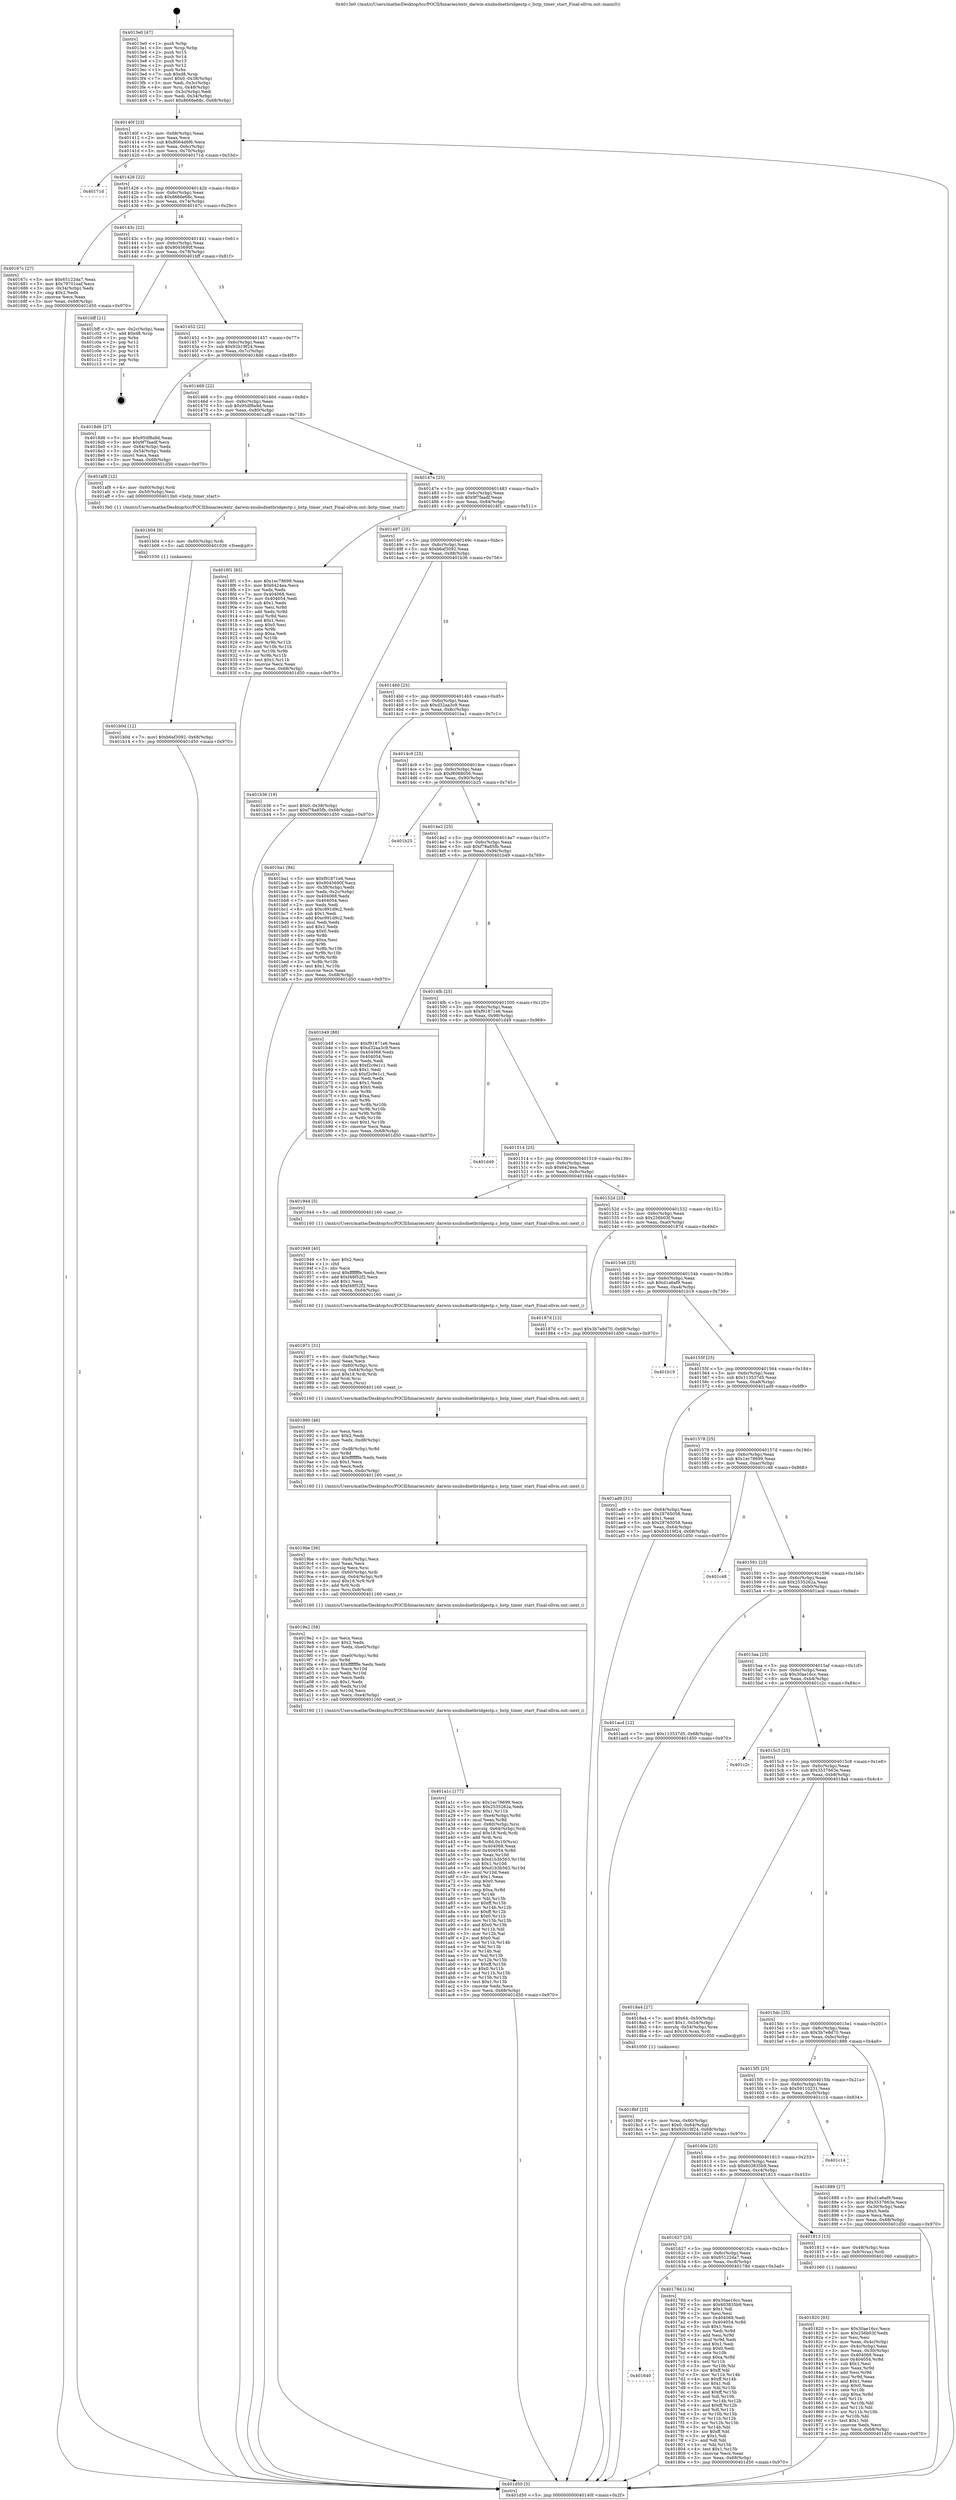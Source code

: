 digraph "0x4013e0" {
  label = "0x4013e0 (/mnt/c/Users/mathe/Desktop/tcc/POCII/binaries/extr_darwin-xnubsdnetbridgestp.c_bstp_timer_start_Final-ollvm.out::main(0))"
  labelloc = "t"
  node[shape=record]

  Entry [label="",width=0.3,height=0.3,shape=circle,fillcolor=black,style=filled]
  "0x40140f" [label="{
     0x40140f [23]\l
     | [instrs]\l
     &nbsp;&nbsp;0x40140f \<+3\>: mov -0x68(%rbp),%eax\l
     &nbsp;&nbsp;0x401412 \<+2\>: mov %eax,%ecx\l
     &nbsp;&nbsp;0x401414 \<+6\>: sub $0x8064d6f6,%ecx\l
     &nbsp;&nbsp;0x40141a \<+3\>: mov %eax,-0x6c(%rbp)\l
     &nbsp;&nbsp;0x40141d \<+3\>: mov %ecx,-0x70(%rbp)\l
     &nbsp;&nbsp;0x401420 \<+6\>: je 000000000040171d \<main+0x33d\>\l
  }"]
  "0x40171d" [label="{
     0x40171d\l
  }", style=dashed]
  "0x401426" [label="{
     0x401426 [22]\l
     | [instrs]\l
     &nbsp;&nbsp;0x401426 \<+5\>: jmp 000000000040142b \<main+0x4b\>\l
     &nbsp;&nbsp;0x40142b \<+3\>: mov -0x6c(%rbp),%eax\l
     &nbsp;&nbsp;0x40142e \<+5\>: sub $0x8666e68c,%eax\l
     &nbsp;&nbsp;0x401433 \<+3\>: mov %eax,-0x74(%rbp)\l
     &nbsp;&nbsp;0x401436 \<+6\>: je 000000000040167c \<main+0x29c\>\l
  }"]
  Exit [label="",width=0.3,height=0.3,shape=circle,fillcolor=black,style=filled,peripheries=2]
  "0x40167c" [label="{
     0x40167c [27]\l
     | [instrs]\l
     &nbsp;&nbsp;0x40167c \<+5\>: mov $0x65122da7,%eax\l
     &nbsp;&nbsp;0x401681 \<+5\>: mov $0x79701eaf,%ecx\l
     &nbsp;&nbsp;0x401686 \<+3\>: mov -0x34(%rbp),%edx\l
     &nbsp;&nbsp;0x401689 \<+3\>: cmp $0x2,%edx\l
     &nbsp;&nbsp;0x40168c \<+3\>: cmovne %ecx,%eax\l
     &nbsp;&nbsp;0x40168f \<+3\>: mov %eax,-0x68(%rbp)\l
     &nbsp;&nbsp;0x401692 \<+5\>: jmp 0000000000401d50 \<main+0x970\>\l
  }"]
  "0x40143c" [label="{
     0x40143c [22]\l
     | [instrs]\l
     &nbsp;&nbsp;0x40143c \<+5\>: jmp 0000000000401441 \<main+0x61\>\l
     &nbsp;&nbsp;0x401441 \<+3\>: mov -0x6c(%rbp),%eax\l
     &nbsp;&nbsp;0x401444 \<+5\>: sub $0x9045690f,%eax\l
     &nbsp;&nbsp;0x401449 \<+3\>: mov %eax,-0x78(%rbp)\l
     &nbsp;&nbsp;0x40144c \<+6\>: je 0000000000401bff \<main+0x81f\>\l
  }"]
  "0x401d50" [label="{
     0x401d50 [5]\l
     | [instrs]\l
     &nbsp;&nbsp;0x401d50 \<+5\>: jmp 000000000040140f \<main+0x2f\>\l
  }"]
  "0x4013e0" [label="{
     0x4013e0 [47]\l
     | [instrs]\l
     &nbsp;&nbsp;0x4013e0 \<+1\>: push %rbp\l
     &nbsp;&nbsp;0x4013e1 \<+3\>: mov %rsp,%rbp\l
     &nbsp;&nbsp;0x4013e4 \<+2\>: push %r15\l
     &nbsp;&nbsp;0x4013e6 \<+2\>: push %r14\l
     &nbsp;&nbsp;0x4013e8 \<+2\>: push %r13\l
     &nbsp;&nbsp;0x4013ea \<+2\>: push %r12\l
     &nbsp;&nbsp;0x4013ec \<+1\>: push %rbx\l
     &nbsp;&nbsp;0x4013ed \<+7\>: sub $0xd8,%rsp\l
     &nbsp;&nbsp;0x4013f4 \<+7\>: movl $0x0,-0x38(%rbp)\l
     &nbsp;&nbsp;0x4013fb \<+3\>: mov %edi,-0x3c(%rbp)\l
     &nbsp;&nbsp;0x4013fe \<+4\>: mov %rsi,-0x48(%rbp)\l
     &nbsp;&nbsp;0x401402 \<+3\>: mov -0x3c(%rbp),%edi\l
     &nbsp;&nbsp;0x401405 \<+3\>: mov %edi,-0x34(%rbp)\l
     &nbsp;&nbsp;0x401408 \<+7\>: movl $0x8666e68c,-0x68(%rbp)\l
  }"]
  "0x401b0d" [label="{
     0x401b0d [12]\l
     | [instrs]\l
     &nbsp;&nbsp;0x401b0d \<+7\>: movl $0xb6af3092,-0x68(%rbp)\l
     &nbsp;&nbsp;0x401b14 \<+5\>: jmp 0000000000401d50 \<main+0x970\>\l
  }"]
  "0x401bff" [label="{
     0x401bff [21]\l
     | [instrs]\l
     &nbsp;&nbsp;0x401bff \<+3\>: mov -0x2c(%rbp),%eax\l
     &nbsp;&nbsp;0x401c02 \<+7\>: add $0xd8,%rsp\l
     &nbsp;&nbsp;0x401c09 \<+1\>: pop %rbx\l
     &nbsp;&nbsp;0x401c0a \<+2\>: pop %r12\l
     &nbsp;&nbsp;0x401c0c \<+2\>: pop %r13\l
     &nbsp;&nbsp;0x401c0e \<+2\>: pop %r14\l
     &nbsp;&nbsp;0x401c10 \<+2\>: pop %r15\l
     &nbsp;&nbsp;0x401c12 \<+1\>: pop %rbp\l
     &nbsp;&nbsp;0x401c13 \<+1\>: ret\l
  }"]
  "0x401452" [label="{
     0x401452 [22]\l
     | [instrs]\l
     &nbsp;&nbsp;0x401452 \<+5\>: jmp 0000000000401457 \<main+0x77\>\l
     &nbsp;&nbsp;0x401457 \<+3\>: mov -0x6c(%rbp),%eax\l
     &nbsp;&nbsp;0x40145a \<+5\>: sub $0x92b19f24,%eax\l
     &nbsp;&nbsp;0x40145f \<+3\>: mov %eax,-0x7c(%rbp)\l
     &nbsp;&nbsp;0x401462 \<+6\>: je 00000000004018d6 \<main+0x4f6\>\l
  }"]
  "0x401b04" [label="{
     0x401b04 [9]\l
     | [instrs]\l
     &nbsp;&nbsp;0x401b04 \<+4\>: mov -0x60(%rbp),%rdi\l
     &nbsp;&nbsp;0x401b08 \<+5\>: call 0000000000401030 \<free@plt\>\l
     | [calls]\l
     &nbsp;&nbsp;0x401030 \{1\} (unknown)\l
  }"]
  "0x4018d6" [label="{
     0x4018d6 [27]\l
     | [instrs]\l
     &nbsp;&nbsp;0x4018d6 \<+5\>: mov $0x95df8a9d,%eax\l
     &nbsp;&nbsp;0x4018db \<+5\>: mov $0x9f7faadf,%ecx\l
     &nbsp;&nbsp;0x4018e0 \<+3\>: mov -0x64(%rbp),%edx\l
     &nbsp;&nbsp;0x4018e3 \<+3\>: cmp -0x54(%rbp),%edx\l
     &nbsp;&nbsp;0x4018e6 \<+3\>: cmovl %ecx,%eax\l
     &nbsp;&nbsp;0x4018e9 \<+3\>: mov %eax,-0x68(%rbp)\l
     &nbsp;&nbsp;0x4018ec \<+5\>: jmp 0000000000401d50 \<main+0x970\>\l
  }"]
  "0x401468" [label="{
     0x401468 [22]\l
     | [instrs]\l
     &nbsp;&nbsp;0x401468 \<+5\>: jmp 000000000040146d \<main+0x8d\>\l
     &nbsp;&nbsp;0x40146d \<+3\>: mov -0x6c(%rbp),%eax\l
     &nbsp;&nbsp;0x401470 \<+5\>: sub $0x95df8a9d,%eax\l
     &nbsp;&nbsp;0x401475 \<+3\>: mov %eax,-0x80(%rbp)\l
     &nbsp;&nbsp;0x401478 \<+6\>: je 0000000000401af8 \<main+0x718\>\l
  }"]
  "0x401a1c" [label="{
     0x401a1c [177]\l
     | [instrs]\l
     &nbsp;&nbsp;0x401a1c \<+5\>: mov $0x1ec78699,%ecx\l
     &nbsp;&nbsp;0x401a21 \<+5\>: mov $0x2535262a,%edx\l
     &nbsp;&nbsp;0x401a26 \<+3\>: mov $0x1,%r11b\l
     &nbsp;&nbsp;0x401a29 \<+7\>: mov -0xe4(%rbp),%r8d\l
     &nbsp;&nbsp;0x401a30 \<+4\>: imul %eax,%r8d\l
     &nbsp;&nbsp;0x401a34 \<+4\>: mov -0x60(%rbp),%rsi\l
     &nbsp;&nbsp;0x401a38 \<+4\>: movslq -0x64(%rbp),%rdi\l
     &nbsp;&nbsp;0x401a3c \<+4\>: imul $0x18,%rdi,%rdi\l
     &nbsp;&nbsp;0x401a40 \<+3\>: add %rdi,%rsi\l
     &nbsp;&nbsp;0x401a43 \<+4\>: mov %r8d,0x10(%rsi)\l
     &nbsp;&nbsp;0x401a47 \<+7\>: mov 0x404068,%eax\l
     &nbsp;&nbsp;0x401a4e \<+8\>: mov 0x404054,%r8d\l
     &nbsp;&nbsp;0x401a56 \<+3\>: mov %eax,%r10d\l
     &nbsp;&nbsp;0x401a59 \<+7\>: sub $0xd1b3b563,%r10d\l
     &nbsp;&nbsp;0x401a60 \<+4\>: sub $0x1,%r10d\l
     &nbsp;&nbsp;0x401a64 \<+7\>: add $0xd1b3b563,%r10d\l
     &nbsp;&nbsp;0x401a6b \<+4\>: imul %r10d,%eax\l
     &nbsp;&nbsp;0x401a6f \<+3\>: and $0x1,%eax\l
     &nbsp;&nbsp;0x401a72 \<+3\>: cmp $0x0,%eax\l
     &nbsp;&nbsp;0x401a75 \<+3\>: sete %bl\l
     &nbsp;&nbsp;0x401a78 \<+4\>: cmp $0xa,%r8d\l
     &nbsp;&nbsp;0x401a7c \<+4\>: setl %r14b\l
     &nbsp;&nbsp;0x401a80 \<+3\>: mov %bl,%r15b\l
     &nbsp;&nbsp;0x401a83 \<+4\>: xor $0xff,%r15b\l
     &nbsp;&nbsp;0x401a87 \<+3\>: mov %r14b,%r12b\l
     &nbsp;&nbsp;0x401a8a \<+4\>: xor $0xff,%r12b\l
     &nbsp;&nbsp;0x401a8e \<+4\>: xor $0x0,%r11b\l
     &nbsp;&nbsp;0x401a92 \<+3\>: mov %r15b,%r13b\l
     &nbsp;&nbsp;0x401a95 \<+4\>: and $0x0,%r13b\l
     &nbsp;&nbsp;0x401a99 \<+3\>: and %r11b,%bl\l
     &nbsp;&nbsp;0x401a9c \<+3\>: mov %r12b,%al\l
     &nbsp;&nbsp;0x401a9f \<+2\>: and $0x0,%al\l
     &nbsp;&nbsp;0x401aa1 \<+3\>: and %r11b,%r14b\l
     &nbsp;&nbsp;0x401aa4 \<+3\>: or %bl,%r13b\l
     &nbsp;&nbsp;0x401aa7 \<+3\>: or %r14b,%al\l
     &nbsp;&nbsp;0x401aaa \<+3\>: xor %al,%r13b\l
     &nbsp;&nbsp;0x401aad \<+3\>: or %r12b,%r15b\l
     &nbsp;&nbsp;0x401ab0 \<+4\>: xor $0xff,%r15b\l
     &nbsp;&nbsp;0x401ab4 \<+4\>: or $0x0,%r11b\l
     &nbsp;&nbsp;0x401ab8 \<+3\>: and %r11b,%r15b\l
     &nbsp;&nbsp;0x401abb \<+3\>: or %r15b,%r13b\l
     &nbsp;&nbsp;0x401abe \<+4\>: test $0x1,%r13b\l
     &nbsp;&nbsp;0x401ac2 \<+3\>: cmovne %edx,%ecx\l
     &nbsp;&nbsp;0x401ac5 \<+3\>: mov %ecx,-0x68(%rbp)\l
     &nbsp;&nbsp;0x401ac8 \<+5\>: jmp 0000000000401d50 \<main+0x970\>\l
  }"]
  "0x401af8" [label="{
     0x401af8 [12]\l
     | [instrs]\l
     &nbsp;&nbsp;0x401af8 \<+4\>: mov -0x60(%rbp),%rdi\l
     &nbsp;&nbsp;0x401afc \<+3\>: mov -0x50(%rbp),%esi\l
     &nbsp;&nbsp;0x401aff \<+5\>: call 00000000004013b0 \<bstp_timer_start\>\l
     | [calls]\l
     &nbsp;&nbsp;0x4013b0 \{1\} (/mnt/c/Users/mathe/Desktop/tcc/POCII/binaries/extr_darwin-xnubsdnetbridgestp.c_bstp_timer_start_Final-ollvm.out::bstp_timer_start)\l
  }"]
  "0x40147e" [label="{
     0x40147e [25]\l
     | [instrs]\l
     &nbsp;&nbsp;0x40147e \<+5\>: jmp 0000000000401483 \<main+0xa3\>\l
     &nbsp;&nbsp;0x401483 \<+3\>: mov -0x6c(%rbp),%eax\l
     &nbsp;&nbsp;0x401486 \<+5\>: sub $0x9f7faadf,%eax\l
     &nbsp;&nbsp;0x40148b \<+6\>: mov %eax,-0x84(%rbp)\l
     &nbsp;&nbsp;0x401491 \<+6\>: je 00000000004018f1 \<main+0x511\>\l
  }"]
  "0x4019e2" [label="{
     0x4019e2 [58]\l
     | [instrs]\l
     &nbsp;&nbsp;0x4019e2 \<+2\>: xor %ecx,%ecx\l
     &nbsp;&nbsp;0x4019e4 \<+5\>: mov $0x2,%edx\l
     &nbsp;&nbsp;0x4019e9 \<+6\>: mov %edx,-0xe0(%rbp)\l
     &nbsp;&nbsp;0x4019ef \<+1\>: cltd\l
     &nbsp;&nbsp;0x4019f0 \<+7\>: mov -0xe0(%rbp),%r8d\l
     &nbsp;&nbsp;0x4019f7 \<+3\>: idiv %r8d\l
     &nbsp;&nbsp;0x4019fa \<+6\>: imul $0xfffffffe,%edx,%edx\l
     &nbsp;&nbsp;0x401a00 \<+3\>: mov %ecx,%r10d\l
     &nbsp;&nbsp;0x401a03 \<+3\>: sub %edx,%r10d\l
     &nbsp;&nbsp;0x401a06 \<+2\>: mov %ecx,%edx\l
     &nbsp;&nbsp;0x401a08 \<+3\>: sub $0x1,%edx\l
     &nbsp;&nbsp;0x401a0b \<+3\>: add %edx,%r10d\l
     &nbsp;&nbsp;0x401a0e \<+3\>: sub %r10d,%ecx\l
     &nbsp;&nbsp;0x401a11 \<+6\>: mov %ecx,-0xe4(%rbp)\l
     &nbsp;&nbsp;0x401a17 \<+5\>: call 0000000000401160 \<next_i\>\l
     | [calls]\l
     &nbsp;&nbsp;0x401160 \{1\} (/mnt/c/Users/mathe/Desktop/tcc/POCII/binaries/extr_darwin-xnubsdnetbridgestp.c_bstp_timer_start_Final-ollvm.out::next_i)\l
  }"]
  "0x4018f1" [label="{
     0x4018f1 [83]\l
     | [instrs]\l
     &nbsp;&nbsp;0x4018f1 \<+5\>: mov $0x1ec78699,%eax\l
     &nbsp;&nbsp;0x4018f6 \<+5\>: mov $0x6424ea,%ecx\l
     &nbsp;&nbsp;0x4018fb \<+2\>: xor %edx,%edx\l
     &nbsp;&nbsp;0x4018fd \<+7\>: mov 0x404068,%esi\l
     &nbsp;&nbsp;0x401904 \<+7\>: mov 0x404054,%edi\l
     &nbsp;&nbsp;0x40190b \<+3\>: sub $0x1,%edx\l
     &nbsp;&nbsp;0x40190e \<+3\>: mov %esi,%r8d\l
     &nbsp;&nbsp;0x401911 \<+3\>: add %edx,%r8d\l
     &nbsp;&nbsp;0x401914 \<+4\>: imul %r8d,%esi\l
     &nbsp;&nbsp;0x401918 \<+3\>: and $0x1,%esi\l
     &nbsp;&nbsp;0x40191b \<+3\>: cmp $0x0,%esi\l
     &nbsp;&nbsp;0x40191e \<+4\>: sete %r9b\l
     &nbsp;&nbsp;0x401922 \<+3\>: cmp $0xa,%edi\l
     &nbsp;&nbsp;0x401925 \<+4\>: setl %r10b\l
     &nbsp;&nbsp;0x401929 \<+3\>: mov %r9b,%r11b\l
     &nbsp;&nbsp;0x40192c \<+3\>: and %r10b,%r11b\l
     &nbsp;&nbsp;0x40192f \<+3\>: xor %r10b,%r9b\l
     &nbsp;&nbsp;0x401932 \<+3\>: or %r9b,%r11b\l
     &nbsp;&nbsp;0x401935 \<+4\>: test $0x1,%r11b\l
     &nbsp;&nbsp;0x401939 \<+3\>: cmovne %ecx,%eax\l
     &nbsp;&nbsp;0x40193c \<+3\>: mov %eax,-0x68(%rbp)\l
     &nbsp;&nbsp;0x40193f \<+5\>: jmp 0000000000401d50 \<main+0x970\>\l
  }"]
  "0x401497" [label="{
     0x401497 [25]\l
     | [instrs]\l
     &nbsp;&nbsp;0x401497 \<+5\>: jmp 000000000040149c \<main+0xbc\>\l
     &nbsp;&nbsp;0x40149c \<+3\>: mov -0x6c(%rbp),%eax\l
     &nbsp;&nbsp;0x40149f \<+5\>: sub $0xb6af3092,%eax\l
     &nbsp;&nbsp;0x4014a4 \<+6\>: mov %eax,-0x88(%rbp)\l
     &nbsp;&nbsp;0x4014aa \<+6\>: je 0000000000401b36 \<main+0x756\>\l
  }"]
  "0x4019be" [label="{
     0x4019be [36]\l
     | [instrs]\l
     &nbsp;&nbsp;0x4019be \<+6\>: mov -0xdc(%rbp),%ecx\l
     &nbsp;&nbsp;0x4019c4 \<+3\>: imul %eax,%ecx\l
     &nbsp;&nbsp;0x4019c7 \<+3\>: movslq %ecx,%rsi\l
     &nbsp;&nbsp;0x4019ca \<+4\>: mov -0x60(%rbp),%rdi\l
     &nbsp;&nbsp;0x4019ce \<+4\>: movslq -0x64(%rbp),%r9\l
     &nbsp;&nbsp;0x4019d2 \<+4\>: imul $0x18,%r9,%r9\l
     &nbsp;&nbsp;0x4019d6 \<+3\>: add %r9,%rdi\l
     &nbsp;&nbsp;0x4019d9 \<+4\>: mov %rsi,0x8(%rdi)\l
     &nbsp;&nbsp;0x4019dd \<+5\>: call 0000000000401160 \<next_i\>\l
     | [calls]\l
     &nbsp;&nbsp;0x401160 \{1\} (/mnt/c/Users/mathe/Desktop/tcc/POCII/binaries/extr_darwin-xnubsdnetbridgestp.c_bstp_timer_start_Final-ollvm.out::next_i)\l
  }"]
  "0x401b36" [label="{
     0x401b36 [19]\l
     | [instrs]\l
     &nbsp;&nbsp;0x401b36 \<+7\>: movl $0x0,-0x38(%rbp)\l
     &nbsp;&nbsp;0x401b3d \<+7\>: movl $0xf78a85fb,-0x68(%rbp)\l
     &nbsp;&nbsp;0x401b44 \<+5\>: jmp 0000000000401d50 \<main+0x970\>\l
  }"]
  "0x4014b0" [label="{
     0x4014b0 [25]\l
     | [instrs]\l
     &nbsp;&nbsp;0x4014b0 \<+5\>: jmp 00000000004014b5 \<main+0xd5\>\l
     &nbsp;&nbsp;0x4014b5 \<+3\>: mov -0x6c(%rbp),%eax\l
     &nbsp;&nbsp;0x4014b8 \<+5\>: sub $0xd32aa3c9,%eax\l
     &nbsp;&nbsp;0x4014bd \<+6\>: mov %eax,-0x8c(%rbp)\l
     &nbsp;&nbsp;0x4014c3 \<+6\>: je 0000000000401ba1 \<main+0x7c1\>\l
  }"]
  "0x401990" [label="{
     0x401990 [46]\l
     | [instrs]\l
     &nbsp;&nbsp;0x401990 \<+2\>: xor %ecx,%ecx\l
     &nbsp;&nbsp;0x401992 \<+5\>: mov $0x2,%edx\l
     &nbsp;&nbsp;0x401997 \<+6\>: mov %edx,-0xd8(%rbp)\l
     &nbsp;&nbsp;0x40199d \<+1\>: cltd\l
     &nbsp;&nbsp;0x40199e \<+7\>: mov -0xd8(%rbp),%r8d\l
     &nbsp;&nbsp;0x4019a5 \<+3\>: idiv %r8d\l
     &nbsp;&nbsp;0x4019a8 \<+6\>: imul $0xfffffffe,%edx,%edx\l
     &nbsp;&nbsp;0x4019ae \<+3\>: sub $0x1,%ecx\l
     &nbsp;&nbsp;0x4019b1 \<+2\>: sub %ecx,%edx\l
     &nbsp;&nbsp;0x4019b3 \<+6\>: mov %edx,-0xdc(%rbp)\l
     &nbsp;&nbsp;0x4019b9 \<+5\>: call 0000000000401160 \<next_i\>\l
     | [calls]\l
     &nbsp;&nbsp;0x401160 \{1\} (/mnt/c/Users/mathe/Desktop/tcc/POCII/binaries/extr_darwin-xnubsdnetbridgestp.c_bstp_timer_start_Final-ollvm.out::next_i)\l
  }"]
  "0x401ba1" [label="{
     0x401ba1 [94]\l
     | [instrs]\l
     &nbsp;&nbsp;0x401ba1 \<+5\>: mov $0xf91871e6,%eax\l
     &nbsp;&nbsp;0x401ba6 \<+5\>: mov $0x9045690f,%ecx\l
     &nbsp;&nbsp;0x401bab \<+3\>: mov -0x38(%rbp),%edx\l
     &nbsp;&nbsp;0x401bae \<+3\>: mov %edx,-0x2c(%rbp)\l
     &nbsp;&nbsp;0x401bb1 \<+7\>: mov 0x404068,%edx\l
     &nbsp;&nbsp;0x401bb8 \<+7\>: mov 0x404054,%esi\l
     &nbsp;&nbsp;0x401bbf \<+2\>: mov %edx,%edi\l
     &nbsp;&nbsp;0x401bc1 \<+6\>: sub $0xc991d9c2,%edi\l
     &nbsp;&nbsp;0x401bc7 \<+3\>: sub $0x1,%edi\l
     &nbsp;&nbsp;0x401bca \<+6\>: add $0xc991d9c2,%edi\l
     &nbsp;&nbsp;0x401bd0 \<+3\>: imul %edi,%edx\l
     &nbsp;&nbsp;0x401bd3 \<+3\>: and $0x1,%edx\l
     &nbsp;&nbsp;0x401bd6 \<+3\>: cmp $0x0,%edx\l
     &nbsp;&nbsp;0x401bd9 \<+4\>: sete %r8b\l
     &nbsp;&nbsp;0x401bdd \<+3\>: cmp $0xa,%esi\l
     &nbsp;&nbsp;0x401be0 \<+4\>: setl %r9b\l
     &nbsp;&nbsp;0x401be4 \<+3\>: mov %r8b,%r10b\l
     &nbsp;&nbsp;0x401be7 \<+3\>: and %r9b,%r10b\l
     &nbsp;&nbsp;0x401bea \<+3\>: xor %r9b,%r8b\l
     &nbsp;&nbsp;0x401bed \<+3\>: or %r8b,%r10b\l
     &nbsp;&nbsp;0x401bf0 \<+4\>: test $0x1,%r10b\l
     &nbsp;&nbsp;0x401bf4 \<+3\>: cmovne %ecx,%eax\l
     &nbsp;&nbsp;0x401bf7 \<+3\>: mov %eax,-0x68(%rbp)\l
     &nbsp;&nbsp;0x401bfa \<+5\>: jmp 0000000000401d50 \<main+0x970\>\l
  }"]
  "0x4014c9" [label="{
     0x4014c9 [25]\l
     | [instrs]\l
     &nbsp;&nbsp;0x4014c9 \<+5\>: jmp 00000000004014ce \<main+0xee\>\l
     &nbsp;&nbsp;0x4014ce \<+3\>: mov -0x6c(%rbp),%eax\l
     &nbsp;&nbsp;0x4014d1 \<+5\>: sub $0xf6068056,%eax\l
     &nbsp;&nbsp;0x4014d6 \<+6\>: mov %eax,-0x90(%rbp)\l
     &nbsp;&nbsp;0x4014dc \<+6\>: je 0000000000401b25 \<main+0x745\>\l
  }"]
  "0x401971" [label="{
     0x401971 [31]\l
     | [instrs]\l
     &nbsp;&nbsp;0x401971 \<+6\>: mov -0xd4(%rbp),%ecx\l
     &nbsp;&nbsp;0x401977 \<+3\>: imul %eax,%ecx\l
     &nbsp;&nbsp;0x40197a \<+4\>: mov -0x60(%rbp),%rsi\l
     &nbsp;&nbsp;0x40197e \<+4\>: movslq -0x64(%rbp),%rdi\l
     &nbsp;&nbsp;0x401982 \<+4\>: imul $0x18,%rdi,%rdi\l
     &nbsp;&nbsp;0x401986 \<+3\>: add %rdi,%rsi\l
     &nbsp;&nbsp;0x401989 \<+2\>: mov %ecx,(%rsi)\l
     &nbsp;&nbsp;0x40198b \<+5\>: call 0000000000401160 \<next_i\>\l
     | [calls]\l
     &nbsp;&nbsp;0x401160 \{1\} (/mnt/c/Users/mathe/Desktop/tcc/POCII/binaries/extr_darwin-xnubsdnetbridgestp.c_bstp_timer_start_Final-ollvm.out::next_i)\l
  }"]
  "0x401b25" [label="{
     0x401b25\l
  }", style=dashed]
  "0x4014e2" [label="{
     0x4014e2 [25]\l
     | [instrs]\l
     &nbsp;&nbsp;0x4014e2 \<+5\>: jmp 00000000004014e7 \<main+0x107\>\l
     &nbsp;&nbsp;0x4014e7 \<+3\>: mov -0x6c(%rbp),%eax\l
     &nbsp;&nbsp;0x4014ea \<+5\>: sub $0xf78a85fb,%eax\l
     &nbsp;&nbsp;0x4014ef \<+6\>: mov %eax,-0x94(%rbp)\l
     &nbsp;&nbsp;0x4014f5 \<+6\>: je 0000000000401b49 \<main+0x769\>\l
  }"]
  "0x401949" [label="{
     0x401949 [40]\l
     | [instrs]\l
     &nbsp;&nbsp;0x401949 \<+5\>: mov $0x2,%ecx\l
     &nbsp;&nbsp;0x40194e \<+1\>: cltd\l
     &nbsp;&nbsp;0x40194f \<+2\>: idiv %ecx\l
     &nbsp;&nbsp;0x401951 \<+6\>: imul $0xfffffffe,%edx,%ecx\l
     &nbsp;&nbsp;0x401957 \<+6\>: add $0xf48f52f2,%ecx\l
     &nbsp;&nbsp;0x40195d \<+3\>: add $0x1,%ecx\l
     &nbsp;&nbsp;0x401960 \<+6\>: sub $0xf48f52f2,%ecx\l
     &nbsp;&nbsp;0x401966 \<+6\>: mov %ecx,-0xd4(%rbp)\l
     &nbsp;&nbsp;0x40196c \<+5\>: call 0000000000401160 \<next_i\>\l
     | [calls]\l
     &nbsp;&nbsp;0x401160 \{1\} (/mnt/c/Users/mathe/Desktop/tcc/POCII/binaries/extr_darwin-xnubsdnetbridgestp.c_bstp_timer_start_Final-ollvm.out::next_i)\l
  }"]
  "0x401b49" [label="{
     0x401b49 [88]\l
     | [instrs]\l
     &nbsp;&nbsp;0x401b49 \<+5\>: mov $0xf91871e6,%eax\l
     &nbsp;&nbsp;0x401b4e \<+5\>: mov $0xd32aa3c9,%ecx\l
     &nbsp;&nbsp;0x401b53 \<+7\>: mov 0x404068,%edx\l
     &nbsp;&nbsp;0x401b5a \<+7\>: mov 0x404054,%esi\l
     &nbsp;&nbsp;0x401b61 \<+2\>: mov %edx,%edi\l
     &nbsp;&nbsp;0x401b63 \<+6\>: add $0xf2c9e1c1,%edi\l
     &nbsp;&nbsp;0x401b69 \<+3\>: sub $0x1,%edi\l
     &nbsp;&nbsp;0x401b6c \<+6\>: sub $0xf2c9e1c1,%edi\l
     &nbsp;&nbsp;0x401b72 \<+3\>: imul %edi,%edx\l
     &nbsp;&nbsp;0x401b75 \<+3\>: and $0x1,%edx\l
     &nbsp;&nbsp;0x401b78 \<+3\>: cmp $0x0,%edx\l
     &nbsp;&nbsp;0x401b7b \<+4\>: sete %r8b\l
     &nbsp;&nbsp;0x401b7f \<+3\>: cmp $0xa,%esi\l
     &nbsp;&nbsp;0x401b82 \<+4\>: setl %r9b\l
     &nbsp;&nbsp;0x401b86 \<+3\>: mov %r8b,%r10b\l
     &nbsp;&nbsp;0x401b89 \<+3\>: and %r9b,%r10b\l
     &nbsp;&nbsp;0x401b8c \<+3\>: xor %r9b,%r8b\l
     &nbsp;&nbsp;0x401b8f \<+3\>: or %r8b,%r10b\l
     &nbsp;&nbsp;0x401b92 \<+4\>: test $0x1,%r10b\l
     &nbsp;&nbsp;0x401b96 \<+3\>: cmovne %ecx,%eax\l
     &nbsp;&nbsp;0x401b99 \<+3\>: mov %eax,-0x68(%rbp)\l
     &nbsp;&nbsp;0x401b9c \<+5\>: jmp 0000000000401d50 \<main+0x970\>\l
  }"]
  "0x4014fb" [label="{
     0x4014fb [25]\l
     | [instrs]\l
     &nbsp;&nbsp;0x4014fb \<+5\>: jmp 0000000000401500 \<main+0x120\>\l
     &nbsp;&nbsp;0x401500 \<+3\>: mov -0x6c(%rbp),%eax\l
     &nbsp;&nbsp;0x401503 \<+5\>: sub $0xf91871e6,%eax\l
     &nbsp;&nbsp;0x401508 \<+6\>: mov %eax,-0x98(%rbp)\l
     &nbsp;&nbsp;0x40150e \<+6\>: je 0000000000401d49 \<main+0x969\>\l
  }"]
  "0x4018bf" [label="{
     0x4018bf [23]\l
     | [instrs]\l
     &nbsp;&nbsp;0x4018bf \<+4\>: mov %rax,-0x60(%rbp)\l
     &nbsp;&nbsp;0x4018c3 \<+7\>: movl $0x0,-0x64(%rbp)\l
     &nbsp;&nbsp;0x4018ca \<+7\>: movl $0x92b19f24,-0x68(%rbp)\l
     &nbsp;&nbsp;0x4018d1 \<+5\>: jmp 0000000000401d50 \<main+0x970\>\l
  }"]
  "0x401d49" [label="{
     0x401d49\l
  }", style=dashed]
  "0x401514" [label="{
     0x401514 [25]\l
     | [instrs]\l
     &nbsp;&nbsp;0x401514 \<+5\>: jmp 0000000000401519 \<main+0x139\>\l
     &nbsp;&nbsp;0x401519 \<+3\>: mov -0x6c(%rbp),%eax\l
     &nbsp;&nbsp;0x40151c \<+5\>: sub $0x6424ea,%eax\l
     &nbsp;&nbsp;0x401521 \<+6\>: mov %eax,-0x9c(%rbp)\l
     &nbsp;&nbsp;0x401527 \<+6\>: je 0000000000401944 \<main+0x564\>\l
  }"]
  "0x401820" [label="{
     0x401820 [93]\l
     | [instrs]\l
     &nbsp;&nbsp;0x401820 \<+5\>: mov $0x30ae16cc,%ecx\l
     &nbsp;&nbsp;0x401825 \<+5\>: mov $0x256b03f,%edx\l
     &nbsp;&nbsp;0x40182a \<+2\>: xor %esi,%esi\l
     &nbsp;&nbsp;0x40182c \<+3\>: mov %eax,-0x4c(%rbp)\l
     &nbsp;&nbsp;0x40182f \<+3\>: mov -0x4c(%rbp),%eax\l
     &nbsp;&nbsp;0x401832 \<+3\>: mov %eax,-0x30(%rbp)\l
     &nbsp;&nbsp;0x401835 \<+7\>: mov 0x404068,%eax\l
     &nbsp;&nbsp;0x40183c \<+8\>: mov 0x404054,%r8d\l
     &nbsp;&nbsp;0x401844 \<+3\>: sub $0x1,%esi\l
     &nbsp;&nbsp;0x401847 \<+3\>: mov %eax,%r9d\l
     &nbsp;&nbsp;0x40184a \<+3\>: add %esi,%r9d\l
     &nbsp;&nbsp;0x40184d \<+4\>: imul %r9d,%eax\l
     &nbsp;&nbsp;0x401851 \<+3\>: and $0x1,%eax\l
     &nbsp;&nbsp;0x401854 \<+3\>: cmp $0x0,%eax\l
     &nbsp;&nbsp;0x401857 \<+4\>: sete %r10b\l
     &nbsp;&nbsp;0x40185b \<+4\>: cmp $0xa,%r8d\l
     &nbsp;&nbsp;0x40185f \<+4\>: setl %r11b\l
     &nbsp;&nbsp;0x401863 \<+3\>: mov %r10b,%bl\l
     &nbsp;&nbsp;0x401866 \<+3\>: and %r11b,%bl\l
     &nbsp;&nbsp;0x401869 \<+3\>: xor %r11b,%r10b\l
     &nbsp;&nbsp;0x40186c \<+3\>: or %r10b,%bl\l
     &nbsp;&nbsp;0x40186f \<+3\>: test $0x1,%bl\l
     &nbsp;&nbsp;0x401872 \<+3\>: cmovne %edx,%ecx\l
     &nbsp;&nbsp;0x401875 \<+3\>: mov %ecx,-0x68(%rbp)\l
     &nbsp;&nbsp;0x401878 \<+5\>: jmp 0000000000401d50 \<main+0x970\>\l
  }"]
  "0x401944" [label="{
     0x401944 [5]\l
     | [instrs]\l
     &nbsp;&nbsp;0x401944 \<+5\>: call 0000000000401160 \<next_i\>\l
     | [calls]\l
     &nbsp;&nbsp;0x401160 \{1\} (/mnt/c/Users/mathe/Desktop/tcc/POCII/binaries/extr_darwin-xnubsdnetbridgestp.c_bstp_timer_start_Final-ollvm.out::next_i)\l
  }"]
  "0x40152d" [label="{
     0x40152d [25]\l
     | [instrs]\l
     &nbsp;&nbsp;0x40152d \<+5\>: jmp 0000000000401532 \<main+0x152\>\l
     &nbsp;&nbsp;0x401532 \<+3\>: mov -0x6c(%rbp),%eax\l
     &nbsp;&nbsp;0x401535 \<+5\>: sub $0x256b03f,%eax\l
     &nbsp;&nbsp;0x40153a \<+6\>: mov %eax,-0xa0(%rbp)\l
     &nbsp;&nbsp;0x401540 \<+6\>: je 000000000040187d \<main+0x49d\>\l
  }"]
  "0x401640" [label="{
     0x401640\l
  }", style=dashed]
  "0x40187d" [label="{
     0x40187d [12]\l
     | [instrs]\l
     &nbsp;&nbsp;0x40187d \<+7\>: movl $0x3b7e8d70,-0x68(%rbp)\l
     &nbsp;&nbsp;0x401884 \<+5\>: jmp 0000000000401d50 \<main+0x970\>\l
  }"]
  "0x401546" [label="{
     0x401546 [25]\l
     | [instrs]\l
     &nbsp;&nbsp;0x401546 \<+5\>: jmp 000000000040154b \<main+0x16b\>\l
     &nbsp;&nbsp;0x40154b \<+3\>: mov -0x6c(%rbp),%eax\l
     &nbsp;&nbsp;0x40154e \<+5\>: sub $0xd1a6af9,%eax\l
     &nbsp;&nbsp;0x401553 \<+6\>: mov %eax,-0xa4(%rbp)\l
     &nbsp;&nbsp;0x401559 \<+6\>: je 0000000000401b19 \<main+0x739\>\l
  }"]
  "0x40178d" [label="{
     0x40178d [134]\l
     | [instrs]\l
     &nbsp;&nbsp;0x40178d \<+5\>: mov $0x30ae16cc,%eax\l
     &nbsp;&nbsp;0x401792 \<+5\>: mov $0x603835b9,%ecx\l
     &nbsp;&nbsp;0x401797 \<+2\>: mov $0x1,%dl\l
     &nbsp;&nbsp;0x401799 \<+2\>: xor %esi,%esi\l
     &nbsp;&nbsp;0x40179b \<+7\>: mov 0x404068,%edi\l
     &nbsp;&nbsp;0x4017a2 \<+8\>: mov 0x404054,%r8d\l
     &nbsp;&nbsp;0x4017aa \<+3\>: sub $0x1,%esi\l
     &nbsp;&nbsp;0x4017ad \<+3\>: mov %edi,%r9d\l
     &nbsp;&nbsp;0x4017b0 \<+3\>: add %esi,%r9d\l
     &nbsp;&nbsp;0x4017b3 \<+4\>: imul %r9d,%edi\l
     &nbsp;&nbsp;0x4017b7 \<+3\>: and $0x1,%edi\l
     &nbsp;&nbsp;0x4017ba \<+3\>: cmp $0x0,%edi\l
     &nbsp;&nbsp;0x4017bd \<+4\>: sete %r10b\l
     &nbsp;&nbsp;0x4017c1 \<+4\>: cmp $0xa,%r8d\l
     &nbsp;&nbsp;0x4017c5 \<+4\>: setl %r11b\l
     &nbsp;&nbsp;0x4017c9 \<+3\>: mov %r10b,%bl\l
     &nbsp;&nbsp;0x4017cc \<+3\>: xor $0xff,%bl\l
     &nbsp;&nbsp;0x4017cf \<+3\>: mov %r11b,%r14b\l
     &nbsp;&nbsp;0x4017d2 \<+4\>: xor $0xff,%r14b\l
     &nbsp;&nbsp;0x4017d6 \<+3\>: xor $0x1,%dl\l
     &nbsp;&nbsp;0x4017d9 \<+3\>: mov %bl,%r15b\l
     &nbsp;&nbsp;0x4017dc \<+4\>: and $0xff,%r15b\l
     &nbsp;&nbsp;0x4017e0 \<+3\>: and %dl,%r10b\l
     &nbsp;&nbsp;0x4017e3 \<+3\>: mov %r14b,%r12b\l
     &nbsp;&nbsp;0x4017e6 \<+4\>: and $0xff,%r12b\l
     &nbsp;&nbsp;0x4017ea \<+3\>: and %dl,%r11b\l
     &nbsp;&nbsp;0x4017ed \<+3\>: or %r10b,%r15b\l
     &nbsp;&nbsp;0x4017f0 \<+3\>: or %r11b,%r12b\l
     &nbsp;&nbsp;0x4017f3 \<+3\>: xor %r12b,%r15b\l
     &nbsp;&nbsp;0x4017f6 \<+3\>: or %r14b,%bl\l
     &nbsp;&nbsp;0x4017f9 \<+3\>: xor $0xff,%bl\l
     &nbsp;&nbsp;0x4017fc \<+3\>: or $0x1,%dl\l
     &nbsp;&nbsp;0x4017ff \<+2\>: and %dl,%bl\l
     &nbsp;&nbsp;0x401801 \<+3\>: or %bl,%r15b\l
     &nbsp;&nbsp;0x401804 \<+4\>: test $0x1,%r15b\l
     &nbsp;&nbsp;0x401808 \<+3\>: cmovne %ecx,%eax\l
     &nbsp;&nbsp;0x40180b \<+3\>: mov %eax,-0x68(%rbp)\l
     &nbsp;&nbsp;0x40180e \<+5\>: jmp 0000000000401d50 \<main+0x970\>\l
  }"]
  "0x401b19" [label="{
     0x401b19\l
  }", style=dashed]
  "0x40155f" [label="{
     0x40155f [25]\l
     | [instrs]\l
     &nbsp;&nbsp;0x40155f \<+5\>: jmp 0000000000401564 \<main+0x184\>\l
     &nbsp;&nbsp;0x401564 \<+3\>: mov -0x6c(%rbp),%eax\l
     &nbsp;&nbsp;0x401567 \<+5\>: sub $0x113537d5,%eax\l
     &nbsp;&nbsp;0x40156c \<+6\>: mov %eax,-0xa8(%rbp)\l
     &nbsp;&nbsp;0x401572 \<+6\>: je 0000000000401ad9 \<main+0x6f9\>\l
  }"]
  "0x401627" [label="{
     0x401627 [25]\l
     | [instrs]\l
     &nbsp;&nbsp;0x401627 \<+5\>: jmp 000000000040162c \<main+0x24c\>\l
     &nbsp;&nbsp;0x40162c \<+3\>: mov -0x6c(%rbp),%eax\l
     &nbsp;&nbsp;0x40162f \<+5\>: sub $0x65122da7,%eax\l
     &nbsp;&nbsp;0x401634 \<+6\>: mov %eax,-0xc8(%rbp)\l
     &nbsp;&nbsp;0x40163a \<+6\>: je 000000000040178d \<main+0x3ad\>\l
  }"]
  "0x401ad9" [label="{
     0x401ad9 [31]\l
     | [instrs]\l
     &nbsp;&nbsp;0x401ad9 \<+3\>: mov -0x64(%rbp),%eax\l
     &nbsp;&nbsp;0x401adc \<+5\>: add $0x28765058,%eax\l
     &nbsp;&nbsp;0x401ae1 \<+3\>: add $0x1,%eax\l
     &nbsp;&nbsp;0x401ae4 \<+5\>: sub $0x28765058,%eax\l
     &nbsp;&nbsp;0x401ae9 \<+3\>: mov %eax,-0x64(%rbp)\l
     &nbsp;&nbsp;0x401aec \<+7\>: movl $0x92b19f24,-0x68(%rbp)\l
     &nbsp;&nbsp;0x401af3 \<+5\>: jmp 0000000000401d50 \<main+0x970\>\l
  }"]
  "0x401578" [label="{
     0x401578 [25]\l
     | [instrs]\l
     &nbsp;&nbsp;0x401578 \<+5\>: jmp 000000000040157d \<main+0x19d\>\l
     &nbsp;&nbsp;0x40157d \<+3\>: mov -0x6c(%rbp),%eax\l
     &nbsp;&nbsp;0x401580 \<+5\>: sub $0x1ec78699,%eax\l
     &nbsp;&nbsp;0x401585 \<+6\>: mov %eax,-0xac(%rbp)\l
     &nbsp;&nbsp;0x40158b \<+6\>: je 0000000000401c48 \<main+0x868\>\l
  }"]
  "0x401813" [label="{
     0x401813 [13]\l
     | [instrs]\l
     &nbsp;&nbsp;0x401813 \<+4\>: mov -0x48(%rbp),%rax\l
     &nbsp;&nbsp;0x401817 \<+4\>: mov 0x8(%rax),%rdi\l
     &nbsp;&nbsp;0x40181b \<+5\>: call 0000000000401060 \<atoi@plt\>\l
     | [calls]\l
     &nbsp;&nbsp;0x401060 \{1\} (unknown)\l
  }"]
  "0x401c48" [label="{
     0x401c48\l
  }", style=dashed]
  "0x401591" [label="{
     0x401591 [25]\l
     | [instrs]\l
     &nbsp;&nbsp;0x401591 \<+5\>: jmp 0000000000401596 \<main+0x1b6\>\l
     &nbsp;&nbsp;0x401596 \<+3\>: mov -0x6c(%rbp),%eax\l
     &nbsp;&nbsp;0x401599 \<+5\>: sub $0x2535262a,%eax\l
     &nbsp;&nbsp;0x40159e \<+6\>: mov %eax,-0xb0(%rbp)\l
     &nbsp;&nbsp;0x4015a4 \<+6\>: je 0000000000401acd \<main+0x6ed\>\l
  }"]
  "0x40160e" [label="{
     0x40160e [25]\l
     | [instrs]\l
     &nbsp;&nbsp;0x40160e \<+5\>: jmp 0000000000401613 \<main+0x233\>\l
     &nbsp;&nbsp;0x401613 \<+3\>: mov -0x6c(%rbp),%eax\l
     &nbsp;&nbsp;0x401616 \<+5\>: sub $0x603835b9,%eax\l
     &nbsp;&nbsp;0x40161b \<+6\>: mov %eax,-0xc4(%rbp)\l
     &nbsp;&nbsp;0x401621 \<+6\>: je 0000000000401813 \<main+0x433\>\l
  }"]
  "0x401acd" [label="{
     0x401acd [12]\l
     | [instrs]\l
     &nbsp;&nbsp;0x401acd \<+7\>: movl $0x113537d5,-0x68(%rbp)\l
     &nbsp;&nbsp;0x401ad4 \<+5\>: jmp 0000000000401d50 \<main+0x970\>\l
  }"]
  "0x4015aa" [label="{
     0x4015aa [25]\l
     | [instrs]\l
     &nbsp;&nbsp;0x4015aa \<+5\>: jmp 00000000004015af \<main+0x1cf\>\l
     &nbsp;&nbsp;0x4015af \<+3\>: mov -0x6c(%rbp),%eax\l
     &nbsp;&nbsp;0x4015b2 \<+5\>: sub $0x30ae16cc,%eax\l
     &nbsp;&nbsp;0x4015b7 \<+6\>: mov %eax,-0xb4(%rbp)\l
     &nbsp;&nbsp;0x4015bd \<+6\>: je 0000000000401c2c \<main+0x84c\>\l
  }"]
  "0x401c14" [label="{
     0x401c14\l
  }", style=dashed]
  "0x401c2c" [label="{
     0x401c2c\l
  }", style=dashed]
  "0x4015c3" [label="{
     0x4015c3 [25]\l
     | [instrs]\l
     &nbsp;&nbsp;0x4015c3 \<+5\>: jmp 00000000004015c8 \<main+0x1e8\>\l
     &nbsp;&nbsp;0x4015c8 \<+3\>: mov -0x6c(%rbp),%eax\l
     &nbsp;&nbsp;0x4015cb \<+5\>: sub $0x3537663e,%eax\l
     &nbsp;&nbsp;0x4015d0 \<+6\>: mov %eax,-0xb8(%rbp)\l
     &nbsp;&nbsp;0x4015d6 \<+6\>: je 00000000004018a4 \<main+0x4c4\>\l
  }"]
  "0x4015f5" [label="{
     0x4015f5 [25]\l
     | [instrs]\l
     &nbsp;&nbsp;0x4015f5 \<+5\>: jmp 00000000004015fa \<main+0x21a\>\l
     &nbsp;&nbsp;0x4015fa \<+3\>: mov -0x6c(%rbp),%eax\l
     &nbsp;&nbsp;0x4015fd \<+5\>: sub $0x59110231,%eax\l
     &nbsp;&nbsp;0x401602 \<+6\>: mov %eax,-0xc0(%rbp)\l
     &nbsp;&nbsp;0x401608 \<+6\>: je 0000000000401c14 \<main+0x834\>\l
  }"]
  "0x4018a4" [label="{
     0x4018a4 [27]\l
     | [instrs]\l
     &nbsp;&nbsp;0x4018a4 \<+7\>: movl $0x64,-0x50(%rbp)\l
     &nbsp;&nbsp;0x4018ab \<+7\>: movl $0x1,-0x54(%rbp)\l
     &nbsp;&nbsp;0x4018b2 \<+4\>: movslq -0x54(%rbp),%rax\l
     &nbsp;&nbsp;0x4018b6 \<+4\>: imul $0x18,%rax,%rdi\l
     &nbsp;&nbsp;0x4018ba \<+5\>: call 0000000000401050 \<malloc@plt\>\l
     | [calls]\l
     &nbsp;&nbsp;0x401050 \{1\} (unknown)\l
  }"]
  "0x4015dc" [label="{
     0x4015dc [25]\l
     | [instrs]\l
     &nbsp;&nbsp;0x4015dc \<+5\>: jmp 00000000004015e1 \<main+0x201\>\l
     &nbsp;&nbsp;0x4015e1 \<+3\>: mov -0x6c(%rbp),%eax\l
     &nbsp;&nbsp;0x4015e4 \<+5\>: sub $0x3b7e8d70,%eax\l
     &nbsp;&nbsp;0x4015e9 \<+6\>: mov %eax,-0xbc(%rbp)\l
     &nbsp;&nbsp;0x4015ef \<+6\>: je 0000000000401889 \<main+0x4a9\>\l
  }"]
  "0x401889" [label="{
     0x401889 [27]\l
     | [instrs]\l
     &nbsp;&nbsp;0x401889 \<+5\>: mov $0xd1a6af9,%eax\l
     &nbsp;&nbsp;0x40188e \<+5\>: mov $0x3537663e,%ecx\l
     &nbsp;&nbsp;0x401893 \<+3\>: mov -0x30(%rbp),%edx\l
     &nbsp;&nbsp;0x401896 \<+3\>: cmp $0x0,%edx\l
     &nbsp;&nbsp;0x401899 \<+3\>: cmove %ecx,%eax\l
     &nbsp;&nbsp;0x40189c \<+3\>: mov %eax,-0x68(%rbp)\l
     &nbsp;&nbsp;0x40189f \<+5\>: jmp 0000000000401d50 \<main+0x970\>\l
  }"]
  Entry -> "0x4013e0" [label=" 1"]
  "0x40140f" -> "0x40171d" [label=" 0"]
  "0x40140f" -> "0x401426" [label=" 17"]
  "0x401bff" -> Exit [label=" 1"]
  "0x401426" -> "0x40167c" [label=" 1"]
  "0x401426" -> "0x40143c" [label=" 16"]
  "0x40167c" -> "0x401d50" [label=" 1"]
  "0x4013e0" -> "0x40140f" [label=" 1"]
  "0x401d50" -> "0x40140f" [label=" 16"]
  "0x401ba1" -> "0x401d50" [label=" 1"]
  "0x40143c" -> "0x401bff" [label=" 1"]
  "0x40143c" -> "0x401452" [label=" 15"]
  "0x401b49" -> "0x401d50" [label=" 1"]
  "0x401452" -> "0x4018d6" [label=" 2"]
  "0x401452" -> "0x401468" [label=" 13"]
  "0x401b36" -> "0x401d50" [label=" 1"]
  "0x401468" -> "0x401af8" [label=" 1"]
  "0x401468" -> "0x40147e" [label=" 12"]
  "0x401b0d" -> "0x401d50" [label=" 1"]
  "0x40147e" -> "0x4018f1" [label=" 1"]
  "0x40147e" -> "0x401497" [label=" 11"]
  "0x401b04" -> "0x401b0d" [label=" 1"]
  "0x401497" -> "0x401b36" [label=" 1"]
  "0x401497" -> "0x4014b0" [label=" 10"]
  "0x401af8" -> "0x401b04" [label=" 1"]
  "0x4014b0" -> "0x401ba1" [label=" 1"]
  "0x4014b0" -> "0x4014c9" [label=" 9"]
  "0x401ad9" -> "0x401d50" [label=" 1"]
  "0x4014c9" -> "0x401b25" [label=" 0"]
  "0x4014c9" -> "0x4014e2" [label=" 9"]
  "0x401acd" -> "0x401d50" [label=" 1"]
  "0x4014e2" -> "0x401b49" [label=" 1"]
  "0x4014e2" -> "0x4014fb" [label=" 8"]
  "0x401a1c" -> "0x401d50" [label=" 1"]
  "0x4014fb" -> "0x401d49" [label=" 0"]
  "0x4014fb" -> "0x401514" [label=" 8"]
  "0x4019e2" -> "0x401a1c" [label=" 1"]
  "0x401514" -> "0x401944" [label=" 1"]
  "0x401514" -> "0x40152d" [label=" 7"]
  "0x4019be" -> "0x4019e2" [label=" 1"]
  "0x40152d" -> "0x40187d" [label=" 1"]
  "0x40152d" -> "0x401546" [label=" 6"]
  "0x401990" -> "0x4019be" [label=" 1"]
  "0x401546" -> "0x401b19" [label=" 0"]
  "0x401546" -> "0x40155f" [label=" 6"]
  "0x401971" -> "0x401990" [label=" 1"]
  "0x40155f" -> "0x401ad9" [label=" 1"]
  "0x40155f" -> "0x401578" [label=" 5"]
  "0x401944" -> "0x401949" [label=" 1"]
  "0x401578" -> "0x401c48" [label=" 0"]
  "0x401578" -> "0x401591" [label=" 5"]
  "0x4018f1" -> "0x401d50" [label=" 1"]
  "0x401591" -> "0x401acd" [label=" 1"]
  "0x401591" -> "0x4015aa" [label=" 4"]
  "0x4018bf" -> "0x401d50" [label=" 1"]
  "0x4015aa" -> "0x401c2c" [label=" 0"]
  "0x4015aa" -> "0x4015c3" [label=" 4"]
  "0x4018a4" -> "0x4018bf" [label=" 1"]
  "0x4015c3" -> "0x4018a4" [label=" 1"]
  "0x4015c3" -> "0x4015dc" [label=" 3"]
  "0x40187d" -> "0x401d50" [label=" 1"]
  "0x4015dc" -> "0x401889" [label=" 1"]
  "0x4015dc" -> "0x4015f5" [label=" 2"]
  "0x401889" -> "0x401d50" [label=" 1"]
  "0x4015f5" -> "0x401c14" [label=" 0"]
  "0x4015f5" -> "0x40160e" [label=" 2"]
  "0x4018d6" -> "0x401d50" [label=" 2"]
  "0x40160e" -> "0x401813" [label=" 1"]
  "0x40160e" -> "0x401627" [label=" 1"]
  "0x401949" -> "0x401971" [label=" 1"]
  "0x401627" -> "0x40178d" [label=" 1"]
  "0x401627" -> "0x401640" [label=" 0"]
  "0x40178d" -> "0x401d50" [label=" 1"]
  "0x401813" -> "0x401820" [label=" 1"]
  "0x401820" -> "0x401d50" [label=" 1"]
}
